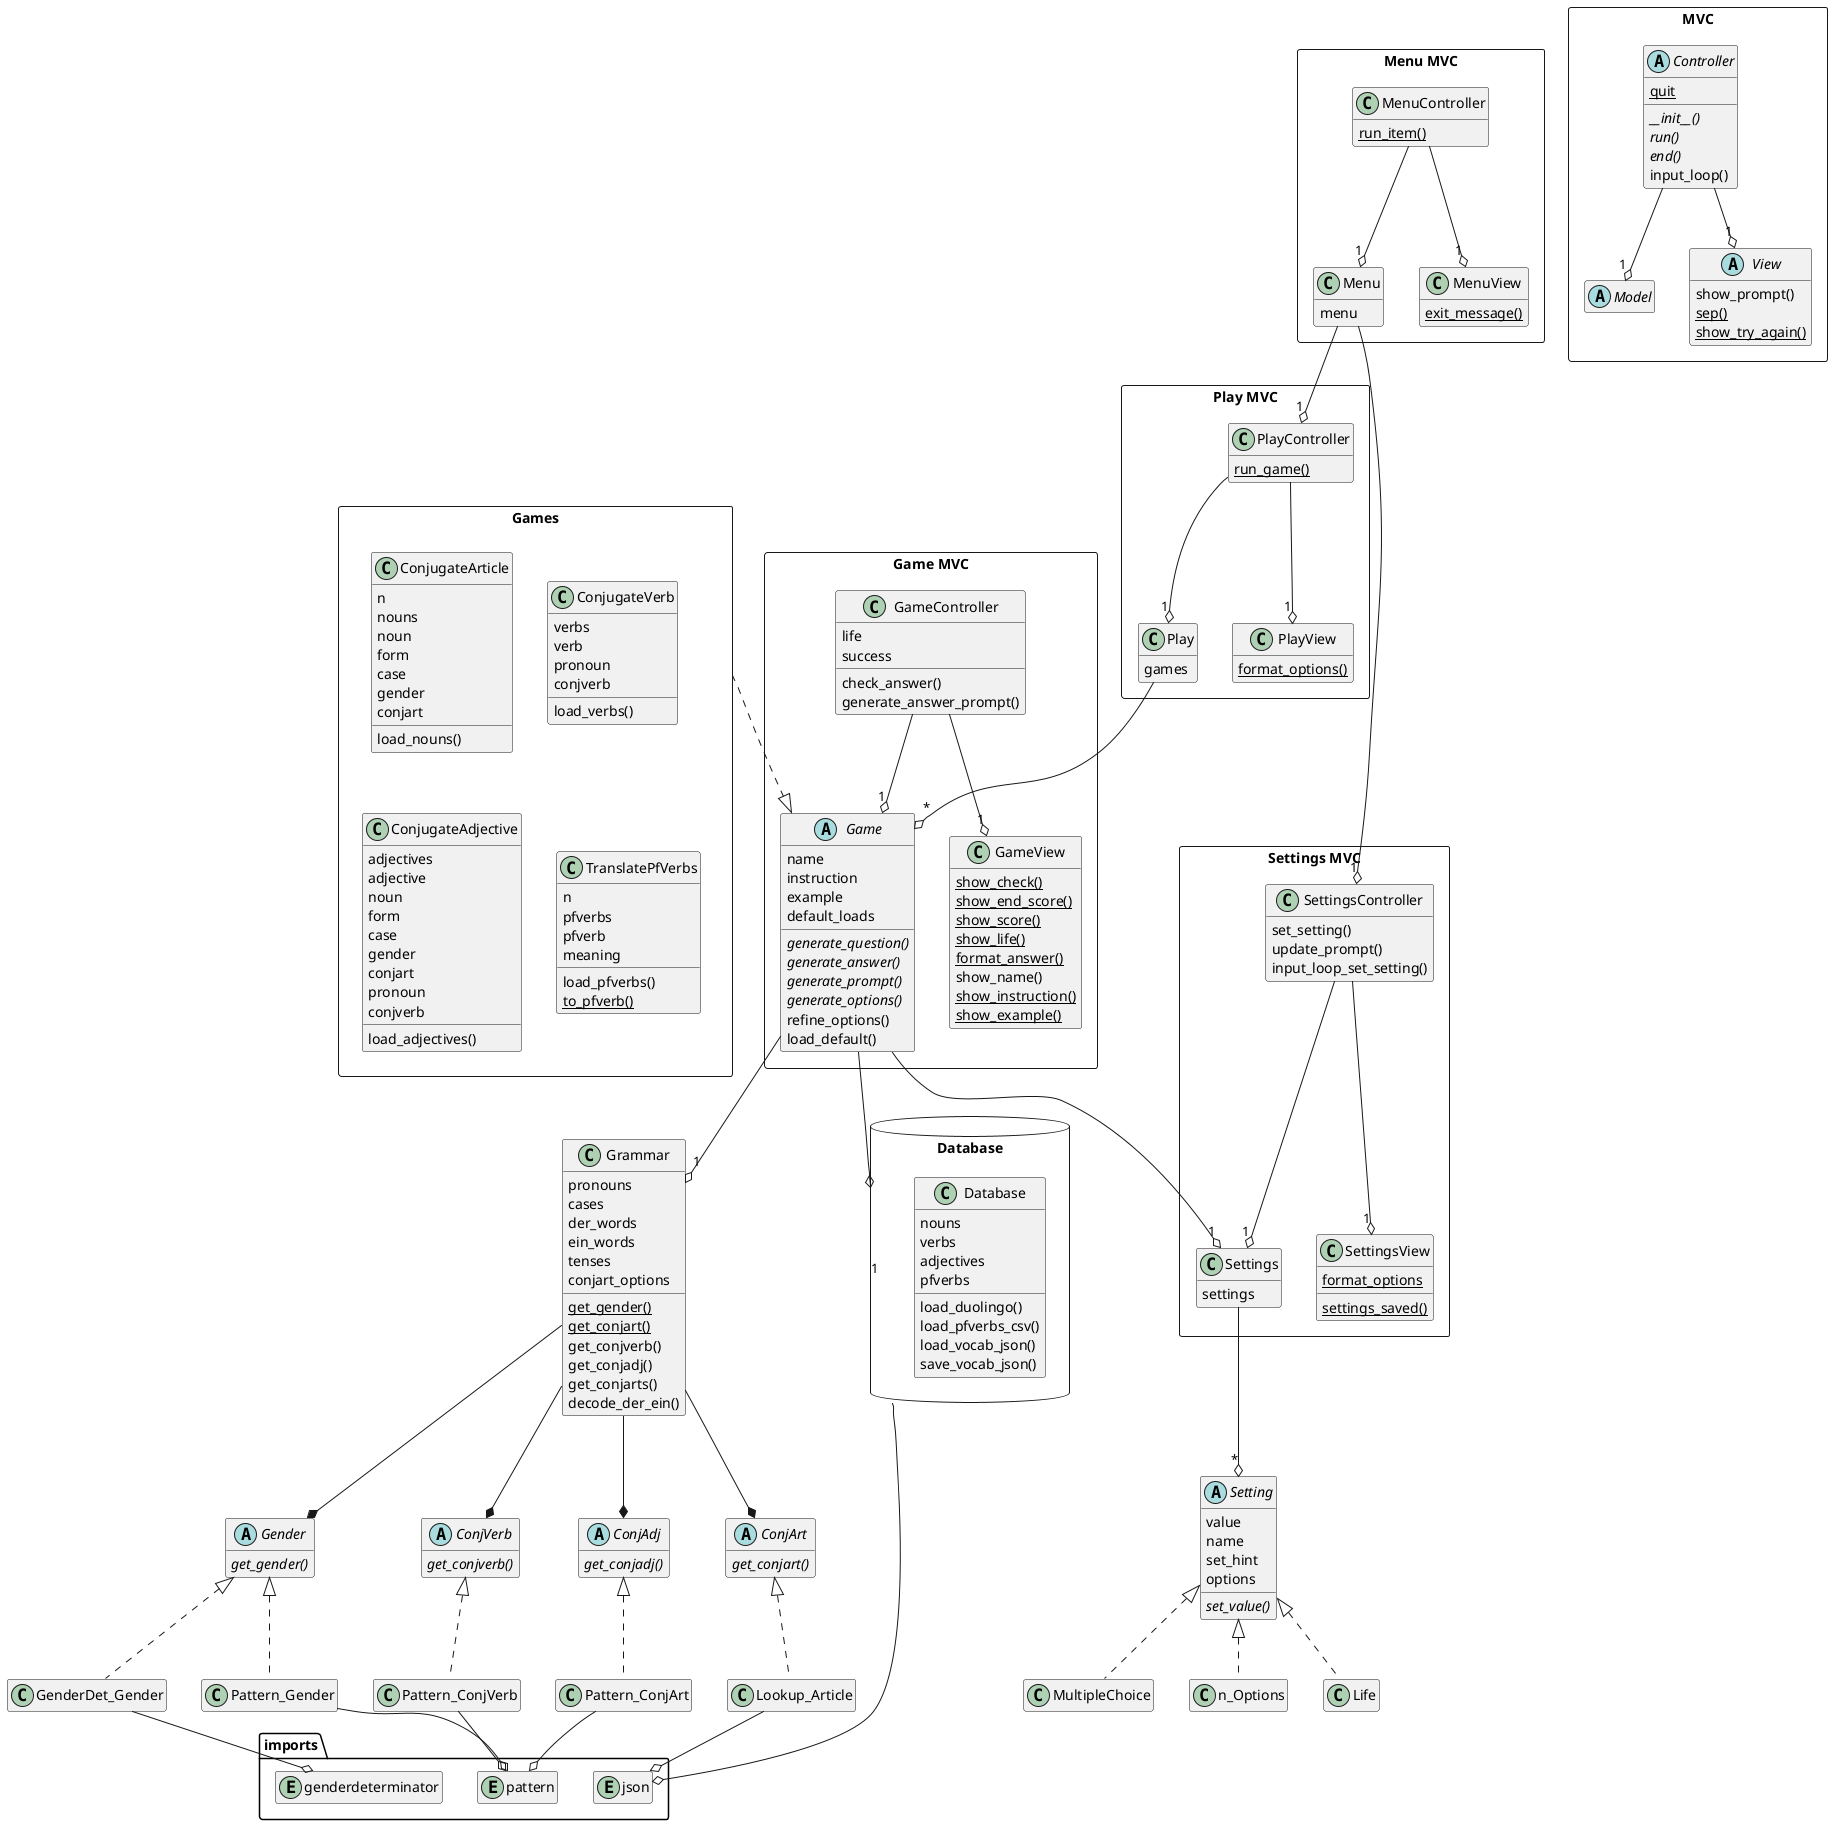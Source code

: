 @startuml german-language-games

'classes
abstract class Gender {
    {abstract} get_gender()
}

abstract class ConjArt {
    {abstract} get_conjart()
}

abstract class ConjAdj {
    {abstract} get_conjadj()
}

abstract class ConjVerb {
    {abstract} get_conjverb()
}

class Grammar {
    pronouns
    cases
    der_words
    ein_words
    tenses
    conjart_options
    {static} get_gender()
    {static} get_conjart()
    get_conjverb()
    get_conjadj()
    get_conjarts()
    decode_der_ein()
}

package "Database" <<Database>> {
    class Database {
        nouns
        verbs
        adjectives
        pfverbs
        load_duolingo()
        load_pfverbs_csv()
        load_vocab_json()
        save_vocab_json()
    }
}

'mvc
package MVC <<Rectangle>> {
    abstract class Model
    abstract class View {
        show_prompt()
        {static} sep()
        {static} show_try_again()
    }
    abstract class Controller{
        {abstract} __init__()
        {abstract} run()
        {abstract} end()
        {static} quit
        input_loop()
    }
}

'mvc_game
package "Game MVC" <<Rectangle>> {
    abstract class Game {
        name
        instruction
        example
        default_loads
        {abstract} generate_question()
        {abstract} generate_answer()
        {abstract} generate_prompt()
        {abstract} generate_options()
        refine_options()
        load_default()
    }

    class GameView {
        {static} show_check()
        {static} show_end_score()
        {static} show_score()
        {static} show_life()
        {static} format_answer()
        show_name()
        {static} show_instruction()
        {static} show_example()
    }

    class GameController {
        life
        success
        check_answer()
        generate_answer_prompt()
    }
}

'games
package "Games" <<Rectangle>> {
    class ConjugateArticle {
        n
        nouns
        noun
        form
        case
        gender
        conjart
        load_nouns()
    }

    class ConjugateVerb {
        verbs
        verb
        pronoun
        conjverb
        load_verbs()
    }

    class ConjugateAdjective {
        adjectives
        adjective
        noun
        form
        case
        gender
        conjart
        pronoun
        conjverb
        load_adjectives()
    }

    class TranslatePfVerbs {
        n
        pfverbs
        pfverb
        meaning
        load_pfverbs()
        {static} to_pfverb()
    }
}

'menu
package "Menu MVC" <<Rectangle>> {
    class Menu {
        menu
    }

    class MenuView {
        {static} exit_message()
    }

    class MenuController {
        {static} run_item()
    }
}

'play
package "Play MVC" <<Rectangle>> {
    class Play {
        games
    }

    class PlayView {
        {static} format_options()
    }

    class PlayController{
        {static} run_game()
    }
}

'settings menu
package "Settings MVC" <<Rectangle>> {
    class Settings {
        settings
    }

    class SettingsView {
        {static} format_options
        {static} settings_saved()
    }

    class SettingsController {
        set_setting()
        update_prompt()
        input_loop_set_setting()
    }
}

abstract class Setting {
    value
    name
    set_hint
    options
    {abstract} set_value()
}

'libraries
package imports <<Folder>> {
    entity genderdeterminator
    entity pattern
    entity json
}

'compositions
Grammar --* ConjAdj
Grammar --* ConjArt
Grammar --* ConjVerb
Grammar --* Gender

'aggregations
'mvc
Controller --o "1" View
Controller --o "1" Model

GameController --o "1" GameView
GameController --o "1" Game

PlayController --o "1" PlayView
PlayController --o "1" Play

MenuController --o "1" MenuView
MenuController --o "1" Menu

SettingsController --o "1" SettingsView
SettingsController --o "1" Settings

'has many
Settings --o "*" Setting

Game --o "1" Grammar
Game --o "1" Database
Game --o "1" Settings

Menu --o "1" PlayController
Menu --o "1" SettingsController

Play --o "*" Game

'inheritance
'mvc
' Model ()- Game
' Model ()- Menu
' Model ()- Play
' Model ()- Settings

' View ()- GameView
' View ()- MenuView
' View ()- PlayView
' View ()- SettingsView

' Controller ()- GameController
' Controller ()- MenuController
' Controller ()- PlayController
' Controller ()- SettingsController

'implementations
'grammar
Gender <|.. GenderDet_Gender
Gender <|.. Pattern_Gender

ConjArt <|.. Lookup_Article

ConjAdj <|.. Pattern_ConjArt

ConjVerb <|.. Pattern_ConjVerb

'games
' Game <|.. ConjugateArticle
' Game <|.. ConjugateVerb
' Game <|.. ConjugateAdjective
' Game <|.. TranslatePfVerbs

Games ..|> Game

'settings
Setting <|.. MultipleChoice
Setting <|.. n_Options
Setting <|.. Life

' libraries
GenderDet_Gender --o genderdeterminator

Pattern_Gender --o pattern
Pattern_ConjArt --o pattern
Pattern_ConjVerb --o pattern

Lookup_Article --o json
Database --o json

hide empty members

@enduml